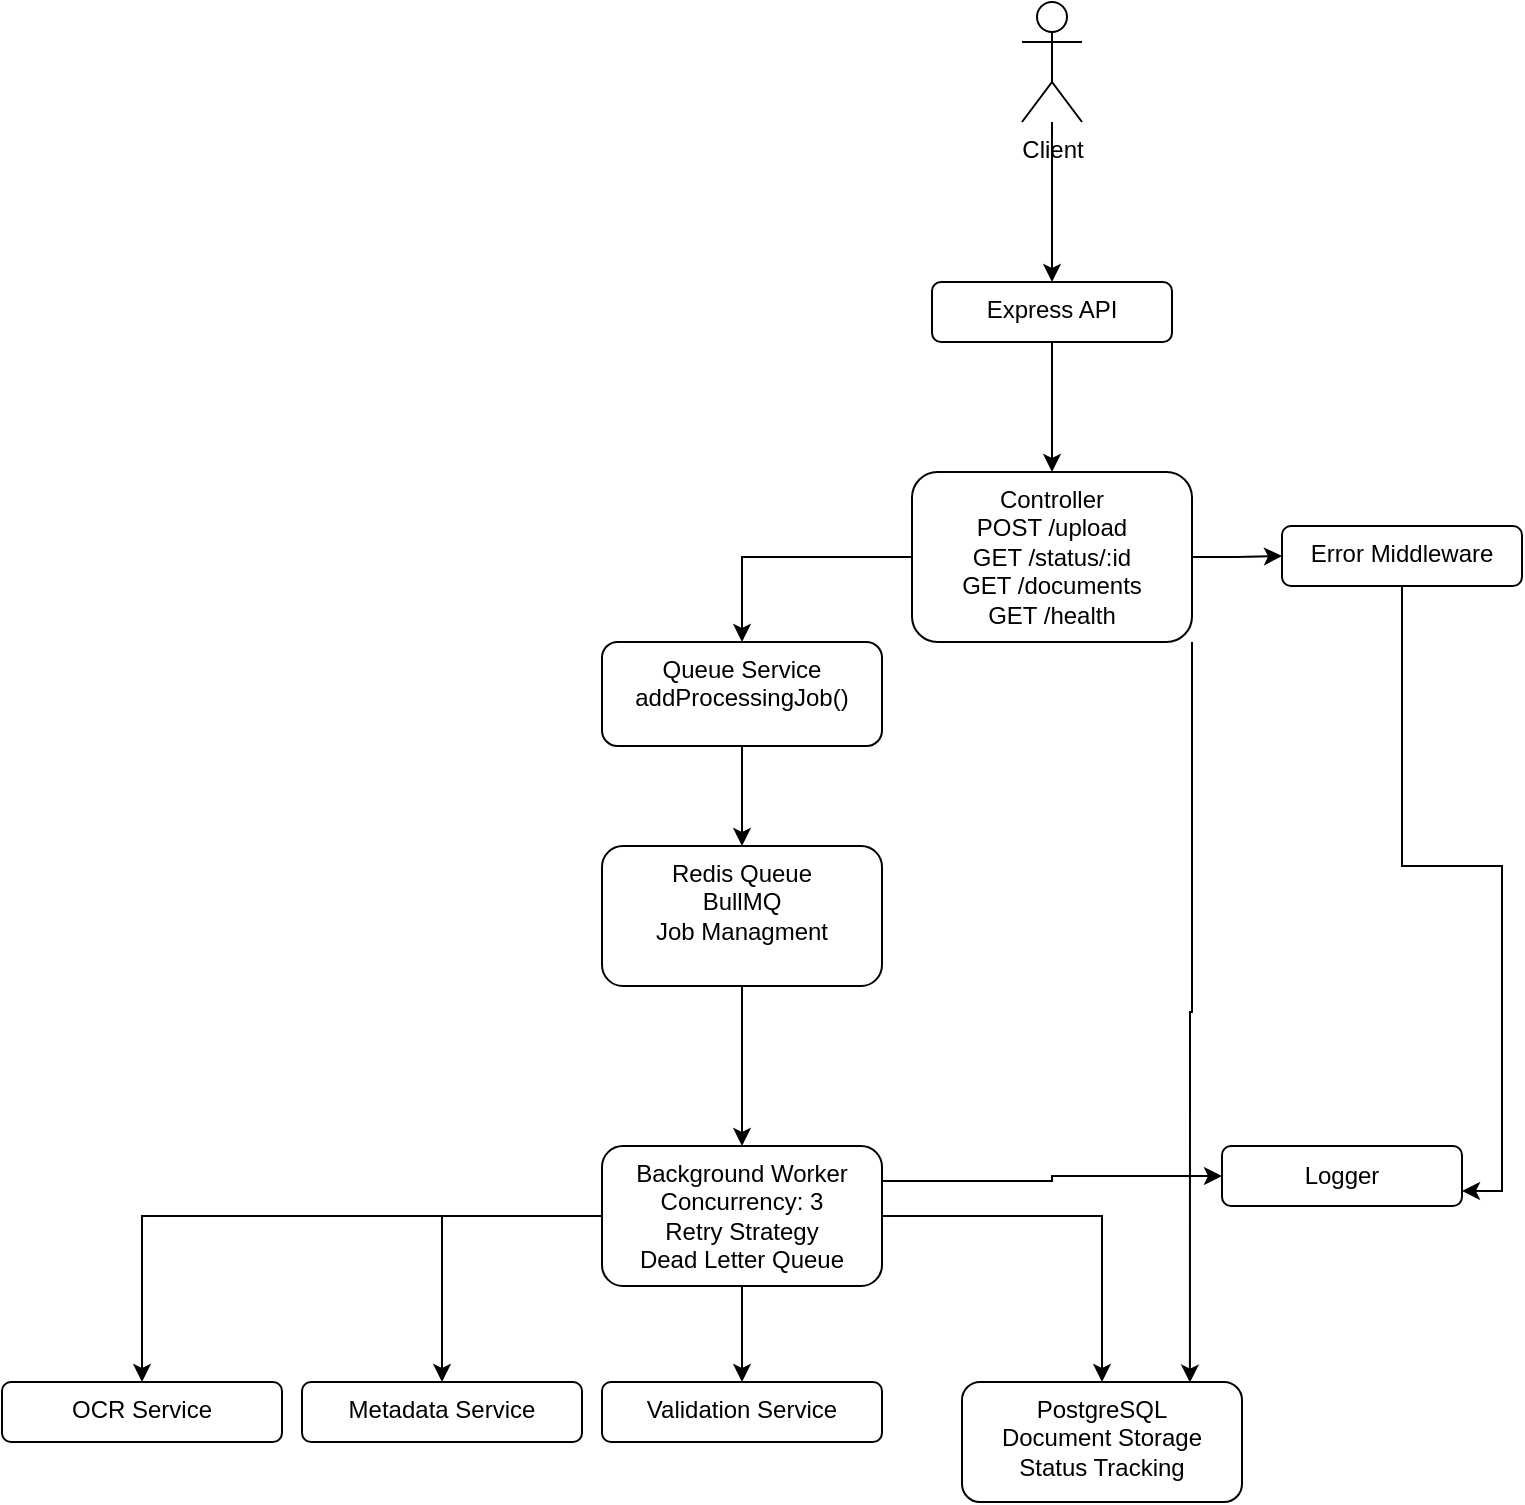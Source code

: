 <mxfile version="28.1.0">
  <diagram name="Page-1" id="GwBXj1B0KdgcHGyh2j5e">
    <mxGraphModel dx="2780" dy="1087" grid="1" gridSize="10" guides="1" tooltips="1" connect="1" arrows="1" fold="1" page="1" pageScale="1" pageWidth="850" pageHeight="1100" math="0" shadow="0">
      <root>
        <mxCell id="0" />
        <mxCell id="1" parent="0" />
        <mxCell id="r4kBxn3I3ywb6i9R92NQ-3" value="" style="edgeStyle=orthogonalEdgeStyle;rounded=0;orthogonalLoop=1;jettySize=auto;html=1;labelBackgroundColor=none;fontColor=default;" edge="1" parent="1" source="r4kBxn3I3ywb6i9R92NQ-1" target="r4kBxn3I3ywb6i9R92NQ-2">
          <mxGeometry relative="1" as="geometry" />
        </mxCell>
        <mxCell id="r4kBxn3I3ywb6i9R92NQ-1" value="Client" style="shape=umlActor;verticalLabelPosition=bottom;verticalAlign=top;html=1;outlineConnect=0;labelBackgroundColor=none;" vertex="1" parent="1">
          <mxGeometry x="-330" y="10" width="30" height="60" as="geometry" />
        </mxCell>
        <mxCell id="r4kBxn3I3ywb6i9R92NQ-5" value="" style="edgeStyle=orthogonalEdgeStyle;rounded=0;orthogonalLoop=1;jettySize=auto;html=1;labelBackgroundColor=none;fontColor=default;" edge="1" parent="1" source="r4kBxn3I3ywb6i9R92NQ-2" target="r4kBxn3I3ywb6i9R92NQ-4">
          <mxGeometry relative="1" as="geometry" />
        </mxCell>
        <mxCell id="r4kBxn3I3ywb6i9R92NQ-2" value="Express API" style="rounded=1;whiteSpace=wrap;html=1;verticalAlign=top;labelBackgroundColor=none;" vertex="1" parent="1">
          <mxGeometry x="-375" y="150" width="120" height="30" as="geometry" />
        </mxCell>
        <mxCell id="r4kBxn3I3ywb6i9R92NQ-27" value="" style="edgeStyle=orthogonalEdgeStyle;rounded=0;orthogonalLoop=1;jettySize=auto;html=1;labelBackgroundColor=none;fontColor=default;" edge="1" parent="1" source="r4kBxn3I3ywb6i9R92NQ-4" target="r4kBxn3I3ywb6i9R92NQ-26">
          <mxGeometry relative="1" as="geometry" />
        </mxCell>
        <mxCell id="r4kBxn3I3ywb6i9R92NQ-30" style="edgeStyle=orthogonalEdgeStyle;rounded=0;orthogonalLoop=1;jettySize=auto;html=1;exitX=0;exitY=0.5;exitDx=0;exitDy=0;entryX=0.5;entryY=0;entryDx=0;entryDy=0;labelBackgroundColor=none;fontColor=default;" edge="1" parent="1" source="r4kBxn3I3ywb6i9R92NQ-4" target="r4kBxn3I3ywb6i9R92NQ-6">
          <mxGeometry relative="1" as="geometry">
            <mxPoint x="-470" y="287.667" as="targetPoint" />
          </mxGeometry>
        </mxCell>
        <mxCell id="r4kBxn3I3ywb6i9R92NQ-4" value="Controller&lt;br&gt;POST /upload&lt;br&gt;GET /status/:id&lt;br&gt;GET /documents&lt;br&gt;GET /health" style="rounded=1;whiteSpace=wrap;html=1;verticalAlign=top;labelBackgroundColor=none;" vertex="1" parent="1">
          <mxGeometry x="-385" y="245" width="140" height="85" as="geometry" />
        </mxCell>
        <mxCell id="r4kBxn3I3ywb6i9R92NQ-9" value="" style="edgeStyle=orthogonalEdgeStyle;rounded=0;orthogonalLoop=1;jettySize=auto;html=1;labelBackgroundColor=none;fontColor=default;" edge="1" parent="1" source="r4kBxn3I3ywb6i9R92NQ-6" target="r4kBxn3I3ywb6i9R92NQ-8">
          <mxGeometry relative="1" as="geometry" />
        </mxCell>
        <mxCell id="r4kBxn3I3ywb6i9R92NQ-6" value="Queue Service&lt;br&gt;addProcessingJob()" style="rounded=1;whiteSpace=wrap;html=1;verticalAlign=top;labelBackgroundColor=none;" vertex="1" parent="1">
          <mxGeometry x="-540" y="330" width="140" height="52" as="geometry" />
        </mxCell>
        <mxCell id="r4kBxn3I3ywb6i9R92NQ-11" value="" style="edgeStyle=orthogonalEdgeStyle;rounded=0;orthogonalLoop=1;jettySize=auto;html=1;labelBackgroundColor=none;fontColor=default;" edge="1" parent="1" source="r4kBxn3I3ywb6i9R92NQ-8" target="r4kBxn3I3ywb6i9R92NQ-10">
          <mxGeometry relative="1" as="geometry" />
        </mxCell>
        <mxCell id="r4kBxn3I3ywb6i9R92NQ-8" value="Redis Queue&lt;br&gt;BullMQ&lt;br&gt;Job Managment" style="rounded=1;whiteSpace=wrap;html=1;verticalAlign=top;labelBackgroundColor=none;" vertex="1" parent="1">
          <mxGeometry x="-540" y="432" width="140" height="70" as="geometry" />
        </mxCell>
        <mxCell id="r4kBxn3I3ywb6i9R92NQ-13" value="" style="edgeStyle=orthogonalEdgeStyle;rounded=0;orthogonalLoop=1;jettySize=auto;html=1;labelBackgroundColor=none;fontColor=default;" edge="1" parent="1" source="r4kBxn3I3ywb6i9R92NQ-10" target="r4kBxn3I3ywb6i9R92NQ-12">
          <mxGeometry relative="1" as="geometry" />
        </mxCell>
        <mxCell id="r4kBxn3I3ywb6i9R92NQ-15" value="" style="edgeStyle=orthogonalEdgeStyle;rounded=0;orthogonalLoop=1;jettySize=auto;html=1;labelBackgroundColor=none;fontColor=default;" edge="1" parent="1" source="r4kBxn3I3ywb6i9R92NQ-10" target="r4kBxn3I3ywb6i9R92NQ-14">
          <mxGeometry relative="1" as="geometry" />
        </mxCell>
        <mxCell id="r4kBxn3I3ywb6i9R92NQ-17" value="" style="edgeStyle=orthogonalEdgeStyle;rounded=0;orthogonalLoop=1;jettySize=auto;html=1;labelBackgroundColor=none;fontColor=default;" edge="1" parent="1" source="r4kBxn3I3ywb6i9R92NQ-10" target="r4kBxn3I3ywb6i9R92NQ-16">
          <mxGeometry relative="1" as="geometry" />
        </mxCell>
        <mxCell id="r4kBxn3I3ywb6i9R92NQ-20" value="" style="edgeStyle=orthogonalEdgeStyle;rounded=0;orthogonalLoop=1;jettySize=auto;html=1;labelBackgroundColor=none;fontColor=default;" edge="1" parent="1" source="r4kBxn3I3ywb6i9R92NQ-10" target="r4kBxn3I3ywb6i9R92NQ-19">
          <mxGeometry relative="1" as="geometry" />
        </mxCell>
        <mxCell id="r4kBxn3I3ywb6i9R92NQ-21" style="edgeStyle=orthogonalEdgeStyle;rounded=0;orthogonalLoop=1;jettySize=auto;html=1;exitX=1;exitY=0.25;exitDx=0;exitDy=0;labelBackgroundColor=none;fontColor=default;" edge="1" parent="1" source="r4kBxn3I3ywb6i9R92NQ-10" target="r4kBxn3I3ywb6i9R92NQ-23">
          <mxGeometry relative="1" as="geometry">
            <mxPoint x="-130" y="750" as="targetPoint" />
          </mxGeometry>
        </mxCell>
        <mxCell id="r4kBxn3I3ywb6i9R92NQ-10" value="Background Worker&lt;br&gt;Concurrency: 3&lt;br&gt;Retry Strategy&lt;br&gt;Dead Letter Queue" style="rounded=1;whiteSpace=wrap;html=1;verticalAlign=top;labelBackgroundColor=none;" vertex="1" parent="1">
          <mxGeometry x="-540" y="582" width="140" height="70" as="geometry" />
        </mxCell>
        <mxCell id="r4kBxn3I3ywb6i9R92NQ-12" value="OCR Service" style="rounded=1;whiteSpace=wrap;html=1;verticalAlign=top;labelBackgroundColor=none;" vertex="1" parent="1">
          <mxGeometry x="-840" y="700" width="140" height="30" as="geometry" />
        </mxCell>
        <mxCell id="r4kBxn3I3ywb6i9R92NQ-14" value="&lt;div&gt;Metadata Service&lt;/div&gt;&lt;div&gt;&lt;br&gt;&lt;/div&gt;" style="rounded=1;whiteSpace=wrap;html=1;verticalAlign=top;labelBackgroundColor=none;" vertex="1" parent="1">
          <mxGeometry x="-690" y="700" width="140" height="30" as="geometry" />
        </mxCell>
        <mxCell id="r4kBxn3I3ywb6i9R92NQ-16" value="Validation Service" style="rounded=1;whiteSpace=wrap;html=1;verticalAlign=top;labelBackgroundColor=none;" vertex="1" parent="1">
          <mxGeometry x="-540" y="700" width="140" height="30" as="geometry" />
        </mxCell>
        <mxCell id="r4kBxn3I3ywb6i9R92NQ-19" value="PostgreSQL&lt;br&gt;Document Storage&lt;br&gt;Status Tracking" style="rounded=1;whiteSpace=wrap;html=1;verticalAlign=top;labelBackgroundColor=none;" vertex="1" parent="1">
          <mxGeometry x="-360" y="700" width="140" height="60" as="geometry" />
        </mxCell>
        <mxCell id="r4kBxn3I3ywb6i9R92NQ-23" value="Logger" style="rounded=1;whiteSpace=wrap;html=1;labelBackgroundColor=none;" vertex="1" parent="1">
          <mxGeometry x="-230" y="582" width="120" height="30" as="geometry" />
        </mxCell>
        <mxCell id="r4kBxn3I3ywb6i9R92NQ-25" style="edgeStyle=orthogonalEdgeStyle;rounded=0;orthogonalLoop=1;jettySize=auto;html=1;exitX=1;exitY=1;exitDx=0;exitDy=0;entryX=0.814;entryY=0.005;entryDx=0;entryDy=0;entryPerimeter=0;labelBackgroundColor=none;fontColor=default;" edge="1" parent="1" source="r4kBxn3I3ywb6i9R92NQ-4" target="r4kBxn3I3ywb6i9R92NQ-19">
          <mxGeometry relative="1" as="geometry" />
        </mxCell>
        <mxCell id="r4kBxn3I3ywb6i9R92NQ-28" style="edgeStyle=orthogonalEdgeStyle;rounded=0;orthogonalLoop=1;jettySize=auto;html=1;entryX=1;entryY=0.75;entryDx=0;entryDy=0;labelBackgroundColor=none;fontColor=default;" edge="1" parent="1" source="r4kBxn3I3ywb6i9R92NQ-26" target="r4kBxn3I3ywb6i9R92NQ-23">
          <mxGeometry relative="1" as="geometry" />
        </mxCell>
        <mxCell id="r4kBxn3I3ywb6i9R92NQ-26" value="Error Middleware&lt;div&gt;&lt;br/&gt;&lt;/div&gt;" style="whiteSpace=wrap;html=1;verticalAlign=top;rounded=1;labelBackgroundColor=none;" vertex="1" parent="1">
          <mxGeometry x="-200" y="272" width="120" height="30" as="geometry" />
        </mxCell>
      </root>
    </mxGraphModel>
  </diagram>
</mxfile>
